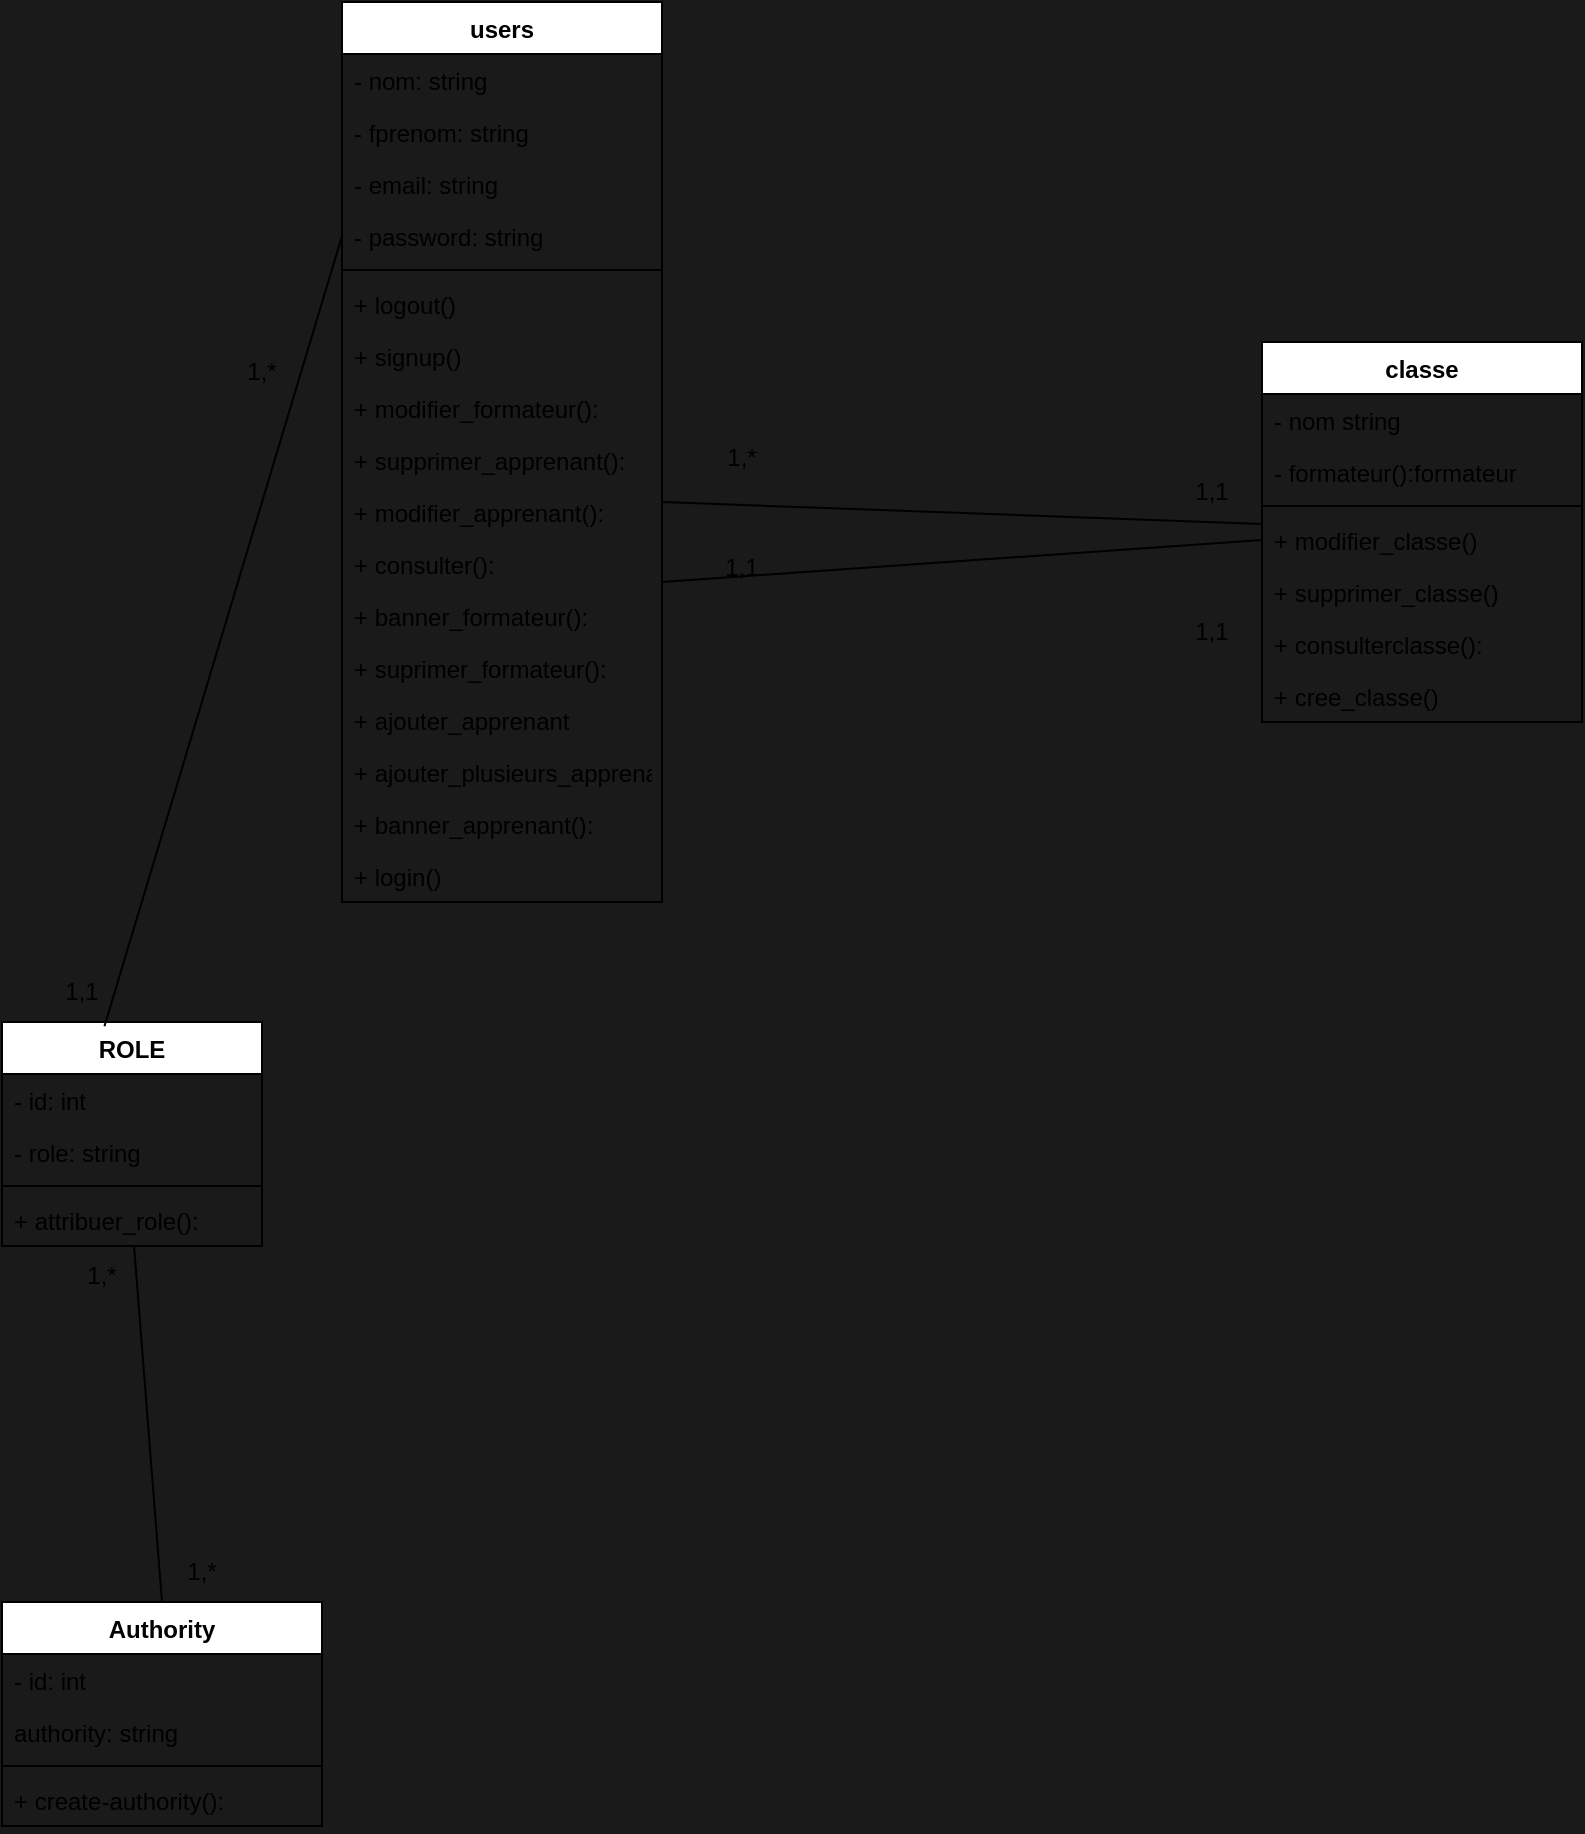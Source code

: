 <mxfile>
    <diagram id="WciGKOYiYSZ2Pn95qUSE" name="Page-1">
        <mxGraphModel dx="865" dy="657" grid="0" gridSize="10" guides="1" tooltips="1" connect="1" arrows="1" fold="1" page="0" pageScale="1" pageWidth="850" pageHeight="1100" background="#1A1A1A" math="0" shadow="0">
            <root>
                <mxCell id="0"/>
                <mxCell id="1" parent="0"/>
                <mxCell id="147" value="users" style="swimlane;fontStyle=1;align=center;verticalAlign=top;childLayout=stackLayout;horizontal=1;startSize=26;horizontalStack=0;resizeParent=1;resizeParentMax=0;resizeLast=0;collapsible=1;marginBottom=0;" parent="1" vertex="1">
                    <mxGeometry x="210" width="160" height="450" as="geometry"/>
                </mxCell>
                <mxCell id="148" value="- nom: string" style="text;strokeColor=none;fillColor=none;align=left;verticalAlign=top;spacingLeft=4;spacingRight=4;overflow=hidden;rotatable=0;points=[[0,0.5],[1,0.5]];portConstraint=eastwest;" parent="147" vertex="1">
                    <mxGeometry y="26" width="160" height="26" as="geometry"/>
                </mxCell>
                <mxCell id="149" value="- fprenom: string" style="text;strokeColor=none;fillColor=none;align=left;verticalAlign=top;spacingLeft=4;spacingRight=4;overflow=hidden;rotatable=0;points=[[0,0.5],[1,0.5]];portConstraint=eastwest;" parent="147" vertex="1">
                    <mxGeometry y="52" width="160" height="26" as="geometry"/>
                </mxCell>
                <mxCell id="150" value="- email: string" style="text;strokeColor=none;fillColor=none;align=left;verticalAlign=top;spacingLeft=4;spacingRight=4;overflow=hidden;rotatable=0;points=[[0,0.5],[1,0.5]];portConstraint=eastwest;" parent="147" vertex="1">
                    <mxGeometry y="78" width="160" height="26" as="geometry"/>
                </mxCell>
                <mxCell id="155" value="- password: string" style="text;strokeColor=none;fillColor=none;align=left;verticalAlign=top;spacingLeft=4;spacingRight=4;overflow=hidden;rotatable=0;points=[[0,0.5],[1,0.5]];portConstraint=eastwest;" parent="147" vertex="1">
                    <mxGeometry y="104" width="160" height="26" as="geometry"/>
                </mxCell>
                <mxCell id="156" value="" style="line;strokeWidth=1;fillColor=none;align=left;verticalAlign=middle;spacingTop=-1;spacingLeft=3;spacingRight=3;rotatable=0;labelPosition=right;points=[];portConstraint=eastwest;strokeColor=inherit;" parent="147" vertex="1">
                    <mxGeometry y="130" width="160" height="8" as="geometry"/>
                </mxCell>
                <mxCell id="157" value="+ logout()" style="text;strokeColor=none;fillColor=none;align=left;verticalAlign=top;spacingLeft=4;spacingRight=4;overflow=hidden;rotatable=0;points=[[0,0.5],[1,0.5]];portConstraint=eastwest;" parent="147" vertex="1">
                    <mxGeometry y="138" width="160" height="26" as="geometry"/>
                </mxCell>
                <mxCell id="158" value="+ signup()" style="text;strokeColor=none;fillColor=none;align=left;verticalAlign=top;spacingLeft=4;spacingRight=4;overflow=hidden;rotatable=0;points=[[0,0.5],[1,0.5]];portConstraint=eastwest;" parent="147" vertex="1">
                    <mxGeometry y="164" width="160" height="26" as="geometry"/>
                </mxCell>
                <mxCell id="159" value="+ modifier_formateur(): " style="text;strokeColor=none;fillColor=none;align=left;verticalAlign=top;spacingLeft=4;spacingRight=4;overflow=hidden;rotatable=0;points=[[0,0.5],[1,0.5]];portConstraint=eastwest;" parent="147" vertex="1">
                    <mxGeometry y="190" width="160" height="26" as="geometry"/>
                </mxCell>
                <mxCell id="160" value="+ supprimer_apprenant(): " style="text;strokeColor=none;fillColor=none;align=left;verticalAlign=top;spacingLeft=4;spacingRight=4;overflow=hidden;rotatable=0;points=[[0,0.5],[1,0.5]];portConstraint=eastwest;" parent="147" vertex="1">
                    <mxGeometry y="216" width="160" height="26" as="geometry"/>
                </mxCell>
                <mxCell id="161" value="+ modifier_apprenant(): " style="text;strokeColor=none;fillColor=none;align=left;verticalAlign=top;spacingLeft=4;spacingRight=4;overflow=hidden;rotatable=0;points=[[0,0.5],[1,0.5]];portConstraint=eastwest;" parent="147" vertex="1">
                    <mxGeometry y="242" width="160" height="26" as="geometry"/>
                </mxCell>
                <mxCell id="162" value="+ consulter(): " style="text;strokeColor=none;fillColor=none;align=left;verticalAlign=top;spacingLeft=4;spacingRight=4;overflow=hidden;rotatable=0;points=[[0,0.5],[1,0.5]];portConstraint=eastwest;" parent="147" vertex="1">
                    <mxGeometry y="268" width="160" height="26" as="geometry"/>
                </mxCell>
                <mxCell id="163" value="+ banner_formateur(): " style="text;strokeColor=none;fillColor=none;align=left;verticalAlign=top;spacingLeft=4;spacingRight=4;overflow=hidden;rotatable=0;points=[[0,0.5],[1,0.5]];portConstraint=eastwest;" parent="147" vertex="1">
                    <mxGeometry y="294" width="160" height="26" as="geometry"/>
                </mxCell>
                <mxCell id="164" value="+ suprimer_formateur(): " style="text;strokeColor=none;fillColor=none;align=left;verticalAlign=top;spacingLeft=4;spacingRight=4;overflow=hidden;rotatable=0;points=[[0,0.5],[1,0.5]];portConstraint=eastwest;" parent="147" vertex="1">
                    <mxGeometry y="320" width="160" height="26" as="geometry"/>
                </mxCell>
                <mxCell id="165" value="+ ajouter_apprenant" style="text;strokeColor=none;fillColor=none;align=left;verticalAlign=top;spacingLeft=4;spacingRight=4;overflow=hidden;rotatable=0;points=[[0,0.5],[1,0.5]];portConstraint=eastwest;" parent="147" vertex="1">
                    <mxGeometry y="346" width="160" height="26" as="geometry"/>
                </mxCell>
                <mxCell id="166" value="+ ajouter_plusieurs_apprenant" style="text;strokeColor=none;fillColor=none;align=left;verticalAlign=top;spacingLeft=4;spacingRight=4;overflow=hidden;rotatable=0;points=[[0,0.5],[1,0.5]];portConstraint=eastwest;" parent="147" vertex="1">
                    <mxGeometry y="372" width="160" height="26" as="geometry"/>
                </mxCell>
                <mxCell id="167" value="+ banner_apprenant(): " style="text;strokeColor=none;fillColor=none;align=left;verticalAlign=top;spacingLeft=4;spacingRight=4;overflow=hidden;rotatable=0;points=[[0,0.5],[1,0.5]];portConstraint=eastwest;" parent="147" vertex="1">
                    <mxGeometry y="398" width="160" height="26" as="geometry"/>
                </mxCell>
                <mxCell id="168" value="+ login()" style="text;strokeColor=none;fillColor=none;align=left;verticalAlign=top;spacingLeft=4;spacingRight=4;overflow=hidden;rotatable=0;points=[[0,0.5],[1,0.5]];portConstraint=eastwest;" parent="147" vertex="1">
                    <mxGeometry y="424" width="160" height="26" as="geometry"/>
                </mxCell>
                <mxCell id="169" value="classe" style="swimlane;fontStyle=1;align=center;verticalAlign=top;childLayout=stackLayout;horizontal=1;startSize=26;horizontalStack=0;resizeParent=1;resizeParentMax=0;resizeLast=0;collapsible=1;marginBottom=0;" parent="1" vertex="1">
                    <mxGeometry x="670" y="170" width="160" height="190" as="geometry"/>
                </mxCell>
                <mxCell id="170" value="- nom string" style="text;strokeColor=none;fillColor=none;align=left;verticalAlign=top;spacingLeft=4;spacingRight=4;overflow=hidden;rotatable=0;points=[[0,0.5],[1,0.5]];portConstraint=eastwest;" parent="169" vertex="1">
                    <mxGeometry y="26" width="160" height="26" as="geometry"/>
                </mxCell>
                <mxCell id="171" value="- formateur():formateur" style="text;strokeColor=none;fillColor=none;align=left;verticalAlign=top;spacingLeft=4;spacingRight=4;overflow=hidden;rotatable=0;points=[[0,0.5],[1,0.5]];portConstraint=eastwest;" parent="169" vertex="1">
                    <mxGeometry y="52" width="160" height="26" as="geometry"/>
                </mxCell>
                <mxCell id="174" value="" style="line;strokeWidth=1;fillColor=none;align=left;verticalAlign=middle;spacingTop=-1;spacingLeft=3;spacingRight=3;rotatable=0;labelPosition=right;points=[];portConstraint=eastwest;strokeColor=inherit;" parent="169" vertex="1">
                    <mxGeometry y="78" width="160" height="8" as="geometry"/>
                </mxCell>
                <mxCell id="175" value="+ modifier_classe()" style="text;strokeColor=none;fillColor=none;align=left;verticalAlign=top;spacingLeft=4;spacingRight=4;overflow=hidden;rotatable=0;points=[[0,0.5],[1,0.5]];portConstraint=eastwest;" parent="169" vertex="1">
                    <mxGeometry y="86" width="160" height="26" as="geometry"/>
                </mxCell>
                <mxCell id="176" value="+ supprimer_classe()" style="text;strokeColor=none;fillColor=none;align=left;verticalAlign=top;spacingLeft=4;spacingRight=4;overflow=hidden;rotatable=0;points=[[0,0.5],[1,0.5]];portConstraint=eastwest;" parent="169" vertex="1">
                    <mxGeometry y="112" width="160" height="26" as="geometry"/>
                </mxCell>
                <mxCell id="177" value="+ consulterclasse():" style="text;strokeColor=none;fillColor=none;align=left;verticalAlign=top;spacingLeft=4;spacingRight=4;overflow=hidden;rotatable=0;points=[[0,0.5],[1,0.5]];portConstraint=eastwest;" parent="169" vertex="1">
                    <mxGeometry y="138" width="160" height="26" as="geometry"/>
                </mxCell>
                <mxCell id="178" value="+ cree_classe()" style="text;strokeColor=none;fillColor=none;align=left;verticalAlign=top;spacingLeft=4;spacingRight=4;overflow=hidden;rotatable=0;points=[[0,0.5],[1,0.5]];portConstraint=eastwest;" parent="169" vertex="1">
                    <mxGeometry y="164" width="160" height="26" as="geometry"/>
                </mxCell>
                <mxCell id="179" value="Authority" style="swimlane;fontStyle=1;align=center;verticalAlign=top;childLayout=stackLayout;horizontal=1;startSize=26;horizontalStack=0;resizeParent=1;resizeParentMax=0;resizeLast=0;collapsible=1;marginBottom=0;" parent="1" vertex="1">
                    <mxGeometry x="40" y="800" width="160" height="112" as="geometry"/>
                </mxCell>
                <mxCell id="180" value="- id: int" style="text;strokeColor=none;fillColor=none;align=left;verticalAlign=top;spacingLeft=4;spacingRight=4;overflow=hidden;rotatable=0;points=[[0,0.5],[1,0.5]];portConstraint=eastwest;" parent="179" vertex="1">
                    <mxGeometry y="26" width="160" height="26" as="geometry"/>
                </mxCell>
                <mxCell id="181" value="authority: string" style="text;strokeColor=none;fillColor=none;align=left;verticalAlign=top;spacingLeft=4;spacingRight=4;overflow=hidden;rotatable=0;points=[[0,0.5],[1,0.5]];portConstraint=eastwest;" parent="179" vertex="1">
                    <mxGeometry y="52" width="160" height="26" as="geometry"/>
                </mxCell>
                <mxCell id="182" value="" style="line;strokeWidth=1;fillColor=none;align=left;verticalAlign=middle;spacingTop=-1;spacingLeft=3;spacingRight=3;rotatable=0;labelPosition=right;points=[];portConstraint=eastwest;strokeColor=inherit;" parent="179" vertex="1">
                    <mxGeometry y="78" width="160" height="8" as="geometry"/>
                </mxCell>
                <mxCell id="183" value="+ create-authority():" style="text;strokeColor=none;fillColor=none;align=left;verticalAlign=top;spacingLeft=4;spacingRight=4;overflow=hidden;rotatable=0;points=[[0,0.5],[1,0.5]];portConstraint=eastwest;" parent="179" vertex="1">
                    <mxGeometry y="86" width="160" height="26" as="geometry"/>
                </mxCell>
                <mxCell id="184" value="ROLE" style="swimlane;fontStyle=1;align=center;verticalAlign=top;childLayout=stackLayout;horizontal=1;startSize=26;horizontalStack=0;resizeParent=1;resizeParentMax=0;resizeLast=0;collapsible=1;marginBottom=0;" parent="1" vertex="1">
                    <mxGeometry x="40" y="510" width="130" height="112" as="geometry"/>
                </mxCell>
                <mxCell id="185" value="- id: int" style="text;strokeColor=none;fillColor=none;align=left;verticalAlign=top;spacingLeft=4;spacingRight=4;overflow=hidden;rotatable=0;points=[[0,0.5],[1,0.5]];portConstraint=eastwest;" parent="184" vertex="1">
                    <mxGeometry y="26" width="130" height="26" as="geometry"/>
                </mxCell>
                <mxCell id="186" value="- role: string" style="text;strokeColor=none;fillColor=none;align=left;verticalAlign=top;spacingLeft=4;spacingRight=4;overflow=hidden;rotatable=0;points=[[0,0.5],[1,0.5]];portConstraint=eastwest;" parent="184" vertex="1">
                    <mxGeometry y="52" width="130" height="26" as="geometry"/>
                </mxCell>
                <mxCell id="187" value="" style="line;strokeWidth=1;fillColor=none;align=left;verticalAlign=middle;spacingTop=-1;spacingLeft=3;spacingRight=3;rotatable=0;labelPosition=right;points=[];portConstraint=eastwest;strokeColor=inherit;" parent="184" vertex="1">
                    <mxGeometry y="78" width="130" height="8" as="geometry"/>
                </mxCell>
                <mxCell id="188" value="+ attribuer_role(): " style="text;strokeColor=none;fillColor=none;align=left;verticalAlign=top;spacingLeft=4;spacingRight=4;overflow=hidden;rotatable=0;points=[[0,0.5],[1,0.5]];portConstraint=eastwest;" parent="184" vertex="1">
                    <mxGeometry y="86" width="130" height="26" as="geometry"/>
                </mxCell>
                <mxCell id="189" value="" style="endArrow=none;html=1;exitX=0.5;exitY=0;exitDx=0;exitDy=0;" parent="1" source="179" target="188" edge="1">
                    <mxGeometry width="50" height="50" relative="1" as="geometry">
                        <mxPoint x="360" y="510" as="sourcePoint"/>
                        <mxPoint x="410" y="460" as="targetPoint"/>
                    </mxGeometry>
                </mxCell>
                <mxCell id="193" value="" style="endArrow=none;html=1;entryX=0.394;entryY=0.019;entryDx=0;entryDy=0;entryPerimeter=0;exitX=0;exitY=0.5;exitDx=0;exitDy=0;" parent="1" target="184" edge="1">
                    <mxGeometry width="50" height="50" relative="1" as="geometry">
                        <mxPoint x="210.0" y="117" as="sourcePoint"/>
                        <mxPoint x="440" y="480" as="targetPoint"/>
                    </mxGeometry>
                </mxCell>
                <mxCell id="195" value="1,1" style="text;html=1;strokeColor=none;fillColor=none;align=center;verticalAlign=middle;whiteSpace=wrap;rounded=0;" parent="1" vertex="1">
                    <mxGeometry x="50" y="480" width="60" height="30" as="geometry"/>
                </mxCell>
                <mxCell id="196" value="" style="endArrow=none;html=1;entryX=0;entryY=0.5;entryDx=0;entryDy=0;" parent="1" edge="1">
                    <mxGeometry width="50" height="50" relative="1" as="geometry">
                        <mxPoint x="370" y="250" as="sourcePoint"/>
                        <mxPoint x="670" y="261" as="targetPoint"/>
                    </mxGeometry>
                </mxCell>
                <mxCell id="197" value="1,1" style="text;html=1;strokeColor=none;fillColor=none;align=center;verticalAlign=middle;whiteSpace=wrap;rounded=0;" parent="1" vertex="1">
                    <mxGeometry x="620" y="230" width="50" height="30" as="geometry"/>
                </mxCell>
                <mxCell id="198" value="1,*" style="text;html=1;strokeColor=none;fillColor=none;align=center;verticalAlign=middle;whiteSpace=wrap;rounded=0;" parent="1" vertex="1">
                    <mxGeometry x="380" y="213" width="60" height="30" as="geometry"/>
                </mxCell>
                <mxCell id="199" value="1,1" style="text;html=1;strokeColor=none;fillColor=none;align=center;verticalAlign=middle;whiteSpace=wrap;rounded=0;" parent="1" vertex="1">
                    <mxGeometry x="380" y="268" width="60" height="30" as="geometry"/>
                </mxCell>
                <mxCell id="200" value="" style="endArrow=none;html=1;entryX=0;entryY=0.5;entryDx=0;entryDy=0;" parent="1" target="175" edge="1">
                    <mxGeometry width="50" height="50" relative="1" as="geometry">
                        <mxPoint x="370" y="290" as="sourcePoint"/>
                        <mxPoint x="550" y="140" as="targetPoint"/>
                    </mxGeometry>
                </mxCell>
                <mxCell id="201" value="1,1" style="text;html=1;strokeColor=none;fillColor=none;align=center;verticalAlign=middle;whiteSpace=wrap;rounded=0;" parent="1" vertex="1">
                    <mxGeometry x="615" y="300" width="60" height="30" as="geometry"/>
                </mxCell>
                <mxCell id="202" value="1,*" style="text;html=1;strokeColor=none;fillColor=none;align=center;verticalAlign=middle;whiteSpace=wrap;rounded=0;" parent="1" vertex="1">
                    <mxGeometry x="140" y="170" width="60" height="30" as="geometry"/>
                </mxCell>
                <mxCell id="203" value="1,*" style="text;html=1;strokeColor=none;fillColor=none;align=center;verticalAlign=middle;whiteSpace=wrap;rounded=0;" parent="1" vertex="1">
                    <mxGeometry x="110" y="770" width="60" height="30" as="geometry"/>
                </mxCell>
                <mxCell id="204" value="1,*" style="text;html=1;strokeColor=none;fillColor=none;align=center;verticalAlign=middle;whiteSpace=wrap;rounded=0;" parent="1" vertex="1">
                    <mxGeometry x="60" y="622" width="60" height="30" as="geometry"/>
                </mxCell>
            </root>
        </mxGraphModel>
    </diagram>
</mxfile>